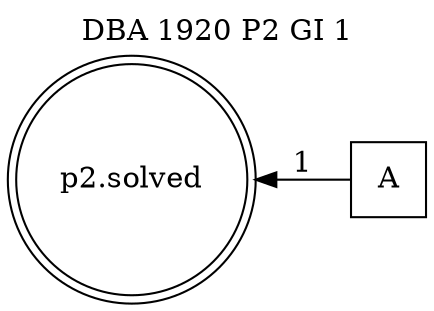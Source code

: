 digraph DBA_1920_P2_GI_1_GOOD {
labelloc="tl"
label= " DBA 1920 P2 GI 1 "
rankdir="RL";
graph [ size=" 10 , 10 !"]

"A" [shape="square" label="A"]
"p2.solved" [shape="doublecircle" label="p2.solved"]
"A" -> "p2.solved" [ label=1]
}
